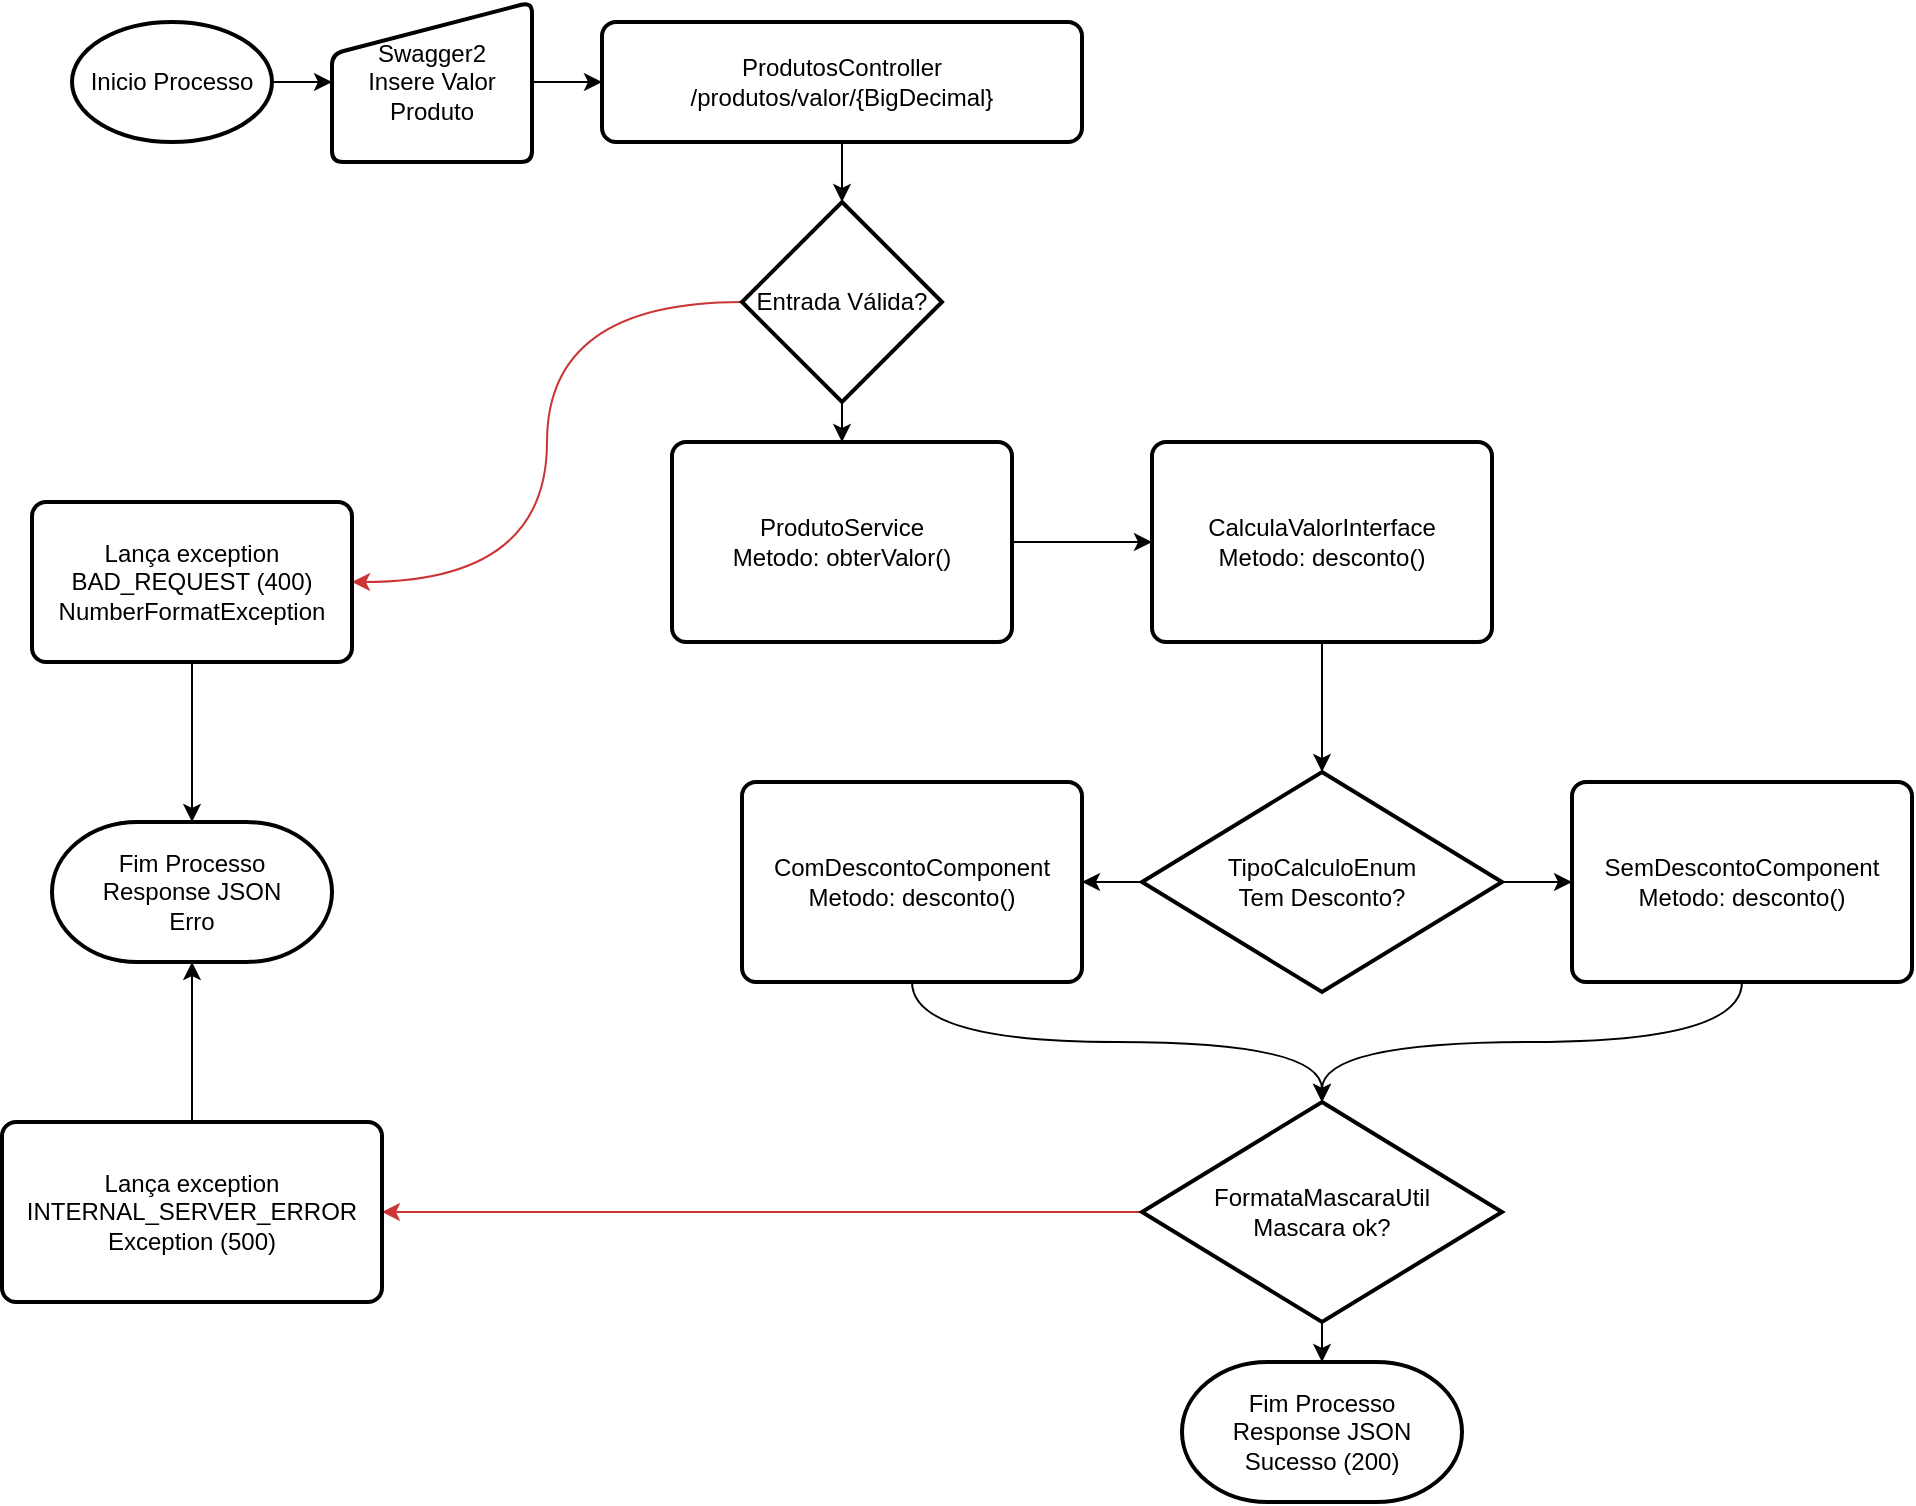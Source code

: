 <mxfile version="13.6.3" type="github">
  <diagram name="Page-1" id="74e2e168-ea6b-b213-b513-2b3c1d86103e">
    <mxGraphModel dx="1182" dy="746" grid="1" gridSize="10" guides="1" tooltips="1" connect="1" arrows="1" fold="1" page="1" pageScale="1" pageWidth="1100" pageHeight="850" background="#ffffff" math="0" shadow="0">
      <root>
        <mxCell id="0" />
        <mxCell id="1" parent="0" />
        <mxCell id="qoqGy2skYHOgpOvvJdxF-15" style="edgeStyle=orthogonalEdgeStyle;rounded=0;orthogonalLoop=1;jettySize=auto;html=1;exitX=1;exitY=0.5;exitDx=0;exitDy=0;exitPerimeter=0;" edge="1" parent="1" source="qoqGy2skYHOgpOvvJdxF-2" target="qoqGy2skYHOgpOvvJdxF-4">
          <mxGeometry relative="1" as="geometry" />
        </mxCell>
        <mxCell id="qoqGy2skYHOgpOvvJdxF-2" value="Inicio Processo" style="strokeWidth=2;html=1;shape=mxgraph.flowchart.start_1;whiteSpace=wrap;" vertex="1" parent="1">
          <mxGeometry x="80" y="50" width="100" height="60" as="geometry" />
        </mxCell>
        <mxCell id="qoqGy2skYHOgpOvvJdxF-16" style="edgeStyle=orthogonalEdgeStyle;rounded=0;orthogonalLoop=1;jettySize=auto;html=1;exitX=1;exitY=0.5;exitDx=0;exitDy=0;" edge="1" parent="1" source="qoqGy2skYHOgpOvvJdxF-4" target="qoqGy2skYHOgpOvvJdxF-5">
          <mxGeometry relative="1" as="geometry" />
        </mxCell>
        <mxCell id="qoqGy2skYHOgpOvvJdxF-4" value="Swagger2&lt;br&gt;Insere Valor Produto" style="html=1;strokeWidth=2;shape=manualInput;whiteSpace=wrap;rounded=1;size=26;arcSize=11;" vertex="1" parent="1">
          <mxGeometry x="210" y="40" width="100" height="80" as="geometry" />
        </mxCell>
        <mxCell id="qoqGy2skYHOgpOvvJdxF-14" style="edgeStyle=orthogonalEdgeStyle;rounded=0;orthogonalLoop=1;jettySize=auto;html=1;exitX=0.5;exitY=1;exitDx=0;exitDy=0;" edge="1" parent="1" source="qoqGy2skYHOgpOvvJdxF-5" target="qoqGy2skYHOgpOvvJdxF-8">
          <mxGeometry relative="1" as="geometry" />
        </mxCell>
        <mxCell id="qoqGy2skYHOgpOvvJdxF-5" value="ProdutosController&lt;br&gt;/produtos/valor/{BigDecimal}" style="rounded=1;whiteSpace=wrap;html=1;absoluteArcSize=1;arcSize=14;strokeWidth=2;" vertex="1" parent="1">
          <mxGeometry x="345" y="50" width="240" height="60" as="geometry" />
        </mxCell>
        <mxCell id="qoqGy2skYHOgpOvvJdxF-13" style="edgeStyle=orthogonalEdgeStyle;orthogonalLoop=1;jettySize=auto;html=1;exitX=0;exitY=0.5;exitDx=0;exitDy=0;exitPerimeter=0;entryX=1;entryY=0.5;entryDx=0;entryDy=0;metaEdit=1;fillColor=#f8cecc;curved=1;strokeColor=#CC3535;" edge="1" parent="1" source="qoqGy2skYHOgpOvvJdxF-8" target="qoqGy2skYHOgpOvvJdxF-10">
          <mxGeometry relative="1" as="geometry" />
        </mxCell>
        <mxCell id="qoqGy2skYHOgpOvvJdxF-18" style="edgeStyle=orthogonalEdgeStyle;rounded=0;orthogonalLoop=1;jettySize=auto;html=1;exitX=0.5;exitY=1;exitDx=0;exitDy=0;exitPerimeter=0;entryX=0.5;entryY=0;entryDx=0;entryDy=0;" edge="1" parent="1" source="qoqGy2skYHOgpOvvJdxF-8" target="qoqGy2skYHOgpOvvJdxF-17">
          <mxGeometry relative="1" as="geometry" />
        </mxCell>
        <mxCell id="qoqGy2skYHOgpOvvJdxF-8" value="Entrada Válida?" style="strokeWidth=2;html=1;shape=mxgraph.flowchart.decision;whiteSpace=wrap;" vertex="1" parent="1">
          <mxGeometry x="415" y="140" width="100" height="100" as="geometry" />
        </mxCell>
        <mxCell id="qoqGy2skYHOgpOvvJdxF-9" value="Fim Processo&lt;br&gt;Response JSON&lt;br&gt;Erro" style="strokeWidth=2;html=1;shape=mxgraph.flowchart.terminator;whiteSpace=wrap;" vertex="1" parent="1">
          <mxGeometry x="70" y="450" width="140" height="70" as="geometry" />
        </mxCell>
        <mxCell id="qoqGy2skYHOgpOvvJdxF-11" style="edgeStyle=orthogonalEdgeStyle;rounded=0;orthogonalLoop=1;jettySize=auto;html=1;exitX=0.5;exitY=1;exitDx=0;exitDy=0;entryX=0.5;entryY=0;entryDx=0;entryDy=0;entryPerimeter=0;" edge="1" parent="1" source="qoqGy2skYHOgpOvvJdxF-10" target="qoqGy2skYHOgpOvvJdxF-9">
          <mxGeometry relative="1" as="geometry" />
        </mxCell>
        <mxCell id="qoqGy2skYHOgpOvvJdxF-10" value="Lança exception BAD_REQUEST (400)&lt;br&gt;NumberFormatException" style="rounded=1;whiteSpace=wrap;html=1;absoluteArcSize=1;arcSize=14;strokeWidth=2;" vertex="1" parent="1">
          <mxGeometry x="60" y="290" width="160" height="80" as="geometry" />
        </mxCell>
        <mxCell id="qoqGy2skYHOgpOvvJdxF-29" style="edgeStyle=orthogonalEdgeStyle;curved=1;orthogonalLoop=1;jettySize=auto;html=1;exitX=1;exitY=0.5;exitDx=0;exitDy=0;entryX=0;entryY=0.5;entryDx=0;entryDy=0;" edge="1" parent="1" source="qoqGy2skYHOgpOvvJdxF-17" target="qoqGy2skYHOgpOvvJdxF-21">
          <mxGeometry relative="1" as="geometry" />
        </mxCell>
        <mxCell id="qoqGy2skYHOgpOvvJdxF-17" value="ProdutoService&lt;br&gt;Metodo: obterValor()" style="rounded=1;whiteSpace=wrap;html=1;absoluteArcSize=1;arcSize=14;strokeWidth=2;" vertex="1" parent="1">
          <mxGeometry x="380" y="260" width="170" height="100" as="geometry" />
        </mxCell>
        <mxCell id="qoqGy2skYHOgpOvvJdxF-26" style="edgeStyle=orthogonalEdgeStyle;curved=1;orthogonalLoop=1;jettySize=auto;html=1;exitX=0;exitY=0.5;exitDx=0;exitDy=0;exitPerimeter=0;entryX=1;entryY=0.5;entryDx=0;entryDy=0;" edge="1" parent="1" source="qoqGy2skYHOgpOvvJdxF-19" target="qoqGy2skYHOgpOvvJdxF-24">
          <mxGeometry relative="1" as="geometry" />
        </mxCell>
        <mxCell id="qoqGy2skYHOgpOvvJdxF-27" style="edgeStyle=orthogonalEdgeStyle;curved=1;orthogonalLoop=1;jettySize=auto;html=1;exitX=1;exitY=0.5;exitDx=0;exitDy=0;exitPerimeter=0;entryX=0;entryY=0.5;entryDx=0;entryDy=0;" edge="1" parent="1" source="qoqGy2skYHOgpOvvJdxF-19" target="qoqGy2skYHOgpOvvJdxF-25">
          <mxGeometry relative="1" as="geometry" />
        </mxCell>
        <mxCell id="qoqGy2skYHOgpOvvJdxF-19" value="TipoCalculoEnum&lt;br&gt;Tem Desconto?" style="strokeWidth=2;html=1;shape=mxgraph.flowchart.decision;whiteSpace=wrap;" vertex="1" parent="1">
          <mxGeometry x="615" y="425" width="180" height="110" as="geometry" />
        </mxCell>
        <mxCell id="qoqGy2skYHOgpOvvJdxF-30" style="edgeStyle=orthogonalEdgeStyle;curved=1;orthogonalLoop=1;jettySize=auto;html=1;exitX=0.5;exitY=1;exitDx=0;exitDy=0;entryX=0.5;entryY=0;entryDx=0;entryDy=0;entryPerimeter=0;strokeColor=#000000;" edge="1" parent="1" source="qoqGy2skYHOgpOvvJdxF-21" target="qoqGy2skYHOgpOvvJdxF-19">
          <mxGeometry relative="1" as="geometry" />
        </mxCell>
        <mxCell id="qoqGy2skYHOgpOvvJdxF-21" value="CalculaValorInterface&lt;br&gt;Metodo:&amp;nbsp;desconto()" style="rounded=1;whiteSpace=wrap;html=1;absoluteArcSize=1;arcSize=14;strokeWidth=2;" vertex="1" parent="1">
          <mxGeometry x="620" y="260" width="170" height="100" as="geometry" />
        </mxCell>
        <mxCell id="qoqGy2skYHOgpOvvJdxF-35" style="edgeStyle=orthogonalEdgeStyle;curved=1;orthogonalLoop=1;jettySize=auto;html=1;exitX=0.5;exitY=1;exitDx=0;exitDy=0;entryX=0.5;entryY=0;entryDx=0;entryDy=0;entryPerimeter=0;strokeColor=#000000;" edge="1" parent="1" source="qoqGy2skYHOgpOvvJdxF-24" target="qoqGy2skYHOgpOvvJdxF-33">
          <mxGeometry relative="1" as="geometry" />
        </mxCell>
        <mxCell id="qoqGy2skYHOgpOvvJdxF-24" value="ComDescontoComponent&lt;br&gt;Metodo:&amp;nbsp;desconto()" style="rounded=1;whiteSpace=wrap;html=1;absoluteArcSize=1;arcSize=14;strokeWidth=2;" vertex="1" parent="1">
          <mxGeometry x="415" y="430" width="170" height="100" as="geometry" />
        </mxCell>
        <mxCell id="qoqGy2skYHOgpOvvJdxF-34" style="edgeStyle=orthogonalEdgeStyle;curved=1;orthogonalLoop=1;jettySize=auto;html=1;exitX=0.5;exitY=1;exitDx=0;exitDy=0;entryX=0.5;entryY=0;entryDx=0;entryDy=0;entryPerimeter=0;strokeColor=#000000;" edge="1" parent="1" source="qoqGy2skYHOgpOvvJdxF-25" target="qoqGy2skYHOgpOvvJdxF-33">
          <mxGeometry relative="1" as="geometry" />
        </mxCell>
        <mxCell id="qoqGy2skYHOgpOvvJdxF-25" value="SemDescontoComponent&lt;br&gt;Metodo:&amp;nbsp;desconto()" style="rounded=1;whiteSpace=wrap;html=1;absoluteArcSize=1;arcSize=14;strokeWidth=2;" vertex="1" parent="1">
          <mxGeometry x="830" y="430" width="170" height="100" as="geometry" />
        </mxCell>
        <mxCell id="qoqGy2skYHOgpOvvJdxF-38" style="edgeStyle=orthogonalEdgeStyle;curved=1;orthogonalLoop=1;jettySize=auto;html=1;exitX=0;exitY=0.5;exitDx=0;exitDy=0;exitPerimeter=0;strokeColor=#CC3535;" edge="1" parent="1" source="qoqGy2skYHOgpOvvJdxF-33" target="qoqGy2skYHOgpOvvJdxF-36">
          <mxGeometry relative="1" as="geometry" />
        </mxCell>
        <mxCell id="qoqGy2skYHOgpOvvJdxF-40" style="edgeStyle=orthogonalEdgeStyle;curved=1;orthogonalLoop=1;jettySize=auto;html=1;exitX=0.5;exitY=1;exitDx=0;exitDy=0;exitPerimeter=0;entryX=0.5;entryY=0;entryDx=0;entryDy=0;entryPerimeter=0;strokeColor=#000000;" edge="1" parent="1" source="qoqGy2skYHOgpOvvJdxF-33" target="qoqGy2skYHOgpOvvJdxF-39">
          <mxGeometry relative="1" as="geometry" />
        </mxCell>
        <mxCell id="qoqGy2skYHOgpOvvJdxF-33" value="FormataMascaraUtil&lt;br&gt;Mascara ok?" style="strokeWidth=2;html=1;shape=mxgraph.flowchart.decision;whiteSpace=wrap;" vertex="1" parent="1">
          <mxGeometry x="615" y="590" width="180" height="110" as="geometry" />
        </mxCell>
        <mxCell id="qoqGy2skYHOgpOvvJdxF-37" style="edgeStyle=orthogonalEdgeStyle;curved=1;orthogonalLoop=1;jettySize=auto;html=1;entryX=0.5;entryY=1;entryDx=0;entryDy=0;entryPerimeter=0;strokeColor=#000000;" edge="1" parent="1" source="qoqGy2skYHOgpOvvJdxF-36" target="qoqGy2skYHOgpOvvJdxF-9">
          <mxGeometry relative="1" as="geometry" />
        </mxCell>
        <mxCell id="qoqGy2skYHOgpOvvJdxF-36" value="Lança exception INTERNAL_SERVER_ERROR&lt;br&gt;Exception (500)" style="rounded=1;whiteSpace=wrap;html=1;absoluteArcSize=1;arcSize=14;strokeWidth=2;" vertex="1" parent="1">
          <mxGeometry x="45" y="600" width="190" height="90" as="geometry" />
        </mxCell>
        <mxCell id="qoqGy2skYHOgpOvvJdxF-39" value="Fim Processo&lt;br&gt;Response JSON&lt;br&gt;Sucesso (200)" style="strokeWidth=2;html=1;shape=mxgraph.flowchart.terminator;whiteSpace=wrap;" vertex="1" parent="1">
          <mxGeometry x="635" y="720" width="140" height="70" as="geometry" />
        </mxCell>
      </root>
    </mxGraphModel>
  </diagram>
</mxfile>
